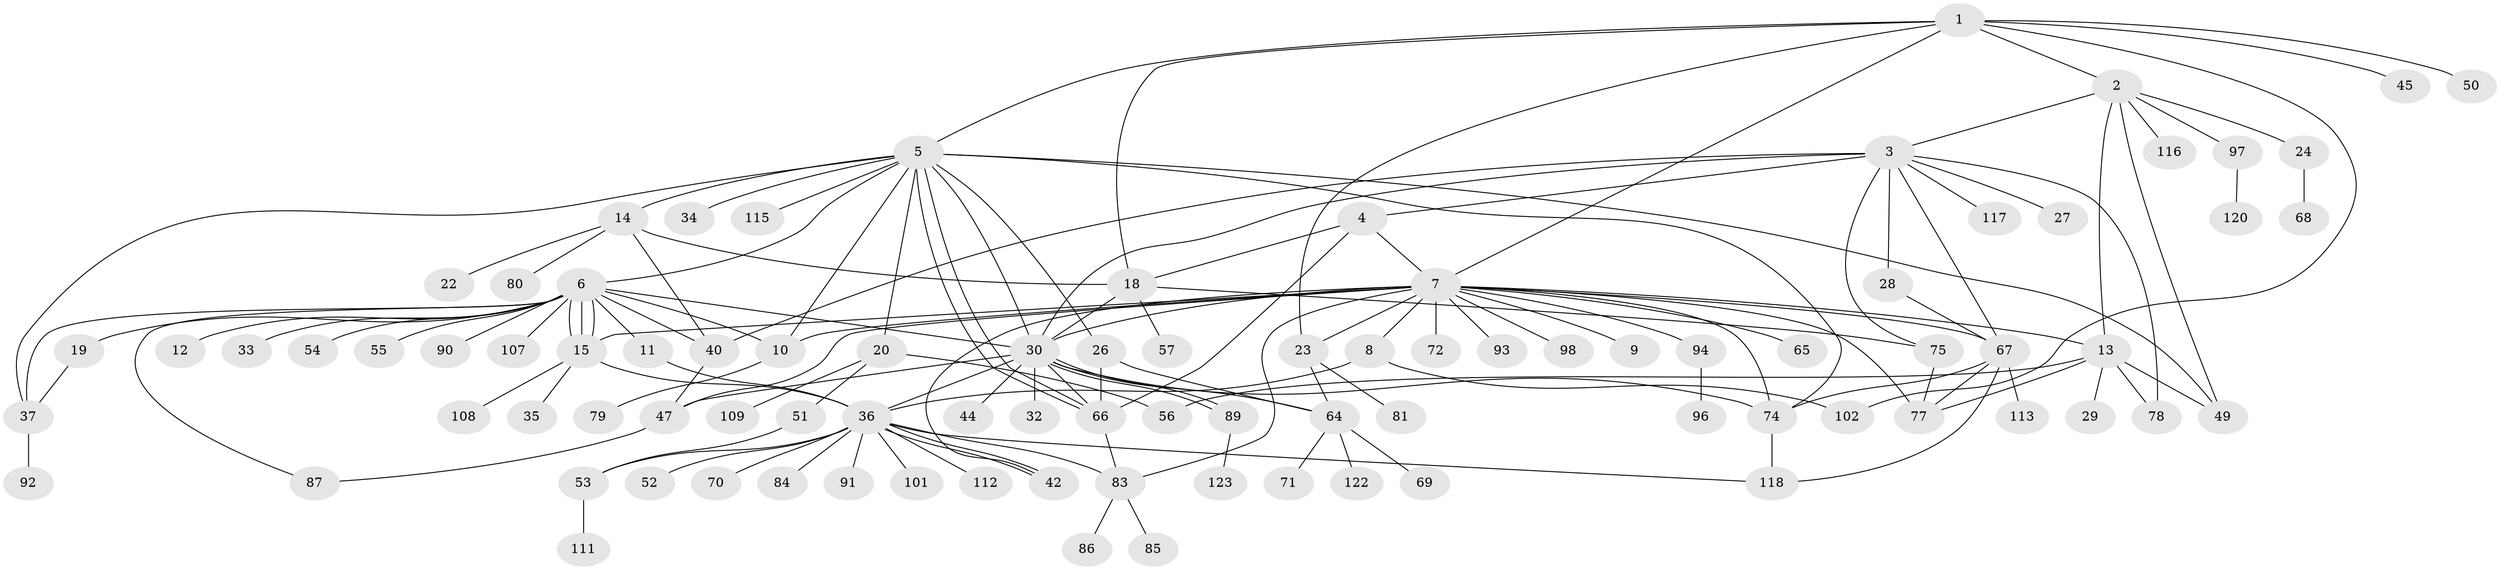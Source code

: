 // original degree distribution, {9: 0.016260162601626018, 7: 0.024390243902439025, 2: 0.17073170731707318, 15: 0.016260162601626018, 16: 0.008130081300813009, 20: 0.008130081300813009, 4: 0.10569105691056911, 1: 0.45528455284552843, 6: 0.016260162601626018, 8: 0.016260162601626018, 3: 0.13008130081300814, 10: 0.008130081300813009, 5: 0.024390243902439025}
// Generated by graph-tools (version 1.1) at 2025/41/03/06/25 10:41:45]
// undirected, 91 vertices, 142 edges
graph export_dot {
graph [start="1"]
  node [color=gray90,style=filled];
  1 [super="+25"];
  2 [super="+76"];
  3 [super="+21"];
  4 [super="+61"];
  5 [super="+38"];
  6 [super="+46"];
  7 [super="+48"];
  8 [super="+60"];
  9;
  10 [super="+16"];
  11;
  12;
  13 [super="+62"];
  14 [super="+114"];
  15 [super="+17"];
  18 [super="+73"];
  19;
  20 [super="+82"];
  22;
  23 [super="+59"];
  24 [super="+121"];
  26;
  27 [super="+31"];
  28;
  29;
  30 [super="+104"];
  32;
  33;
  34;
  35;
  36 [super="+39"];
  37 [super="+58"];
  40 [super="+41"];
  42 [super="+43"];
  44;
  45;
  47 [super="+63"];
  49;
  50;
  51 [super="+100"];
  52;
  53;
  54;
  55 [super="+106"];
  56;
  57;
  64 [super="+103"];
  65;
  66 [super="+110"];
  67 [super="+105"];
  68 [super="+119"];
  69;
  70;
  71;
  72;
  74 [super="+99"];
  75 [super="+88"];
  77 [super="+95"];
  78;
  79;
  80;
  81;
  83;
  84;
  85;
  86;
  87;
  89;
  90;
  91;
  92;
  93;
  94;
  96;
  97;
  98;
  101;
  102;
  107;
  108;
  109;
  111;
  112;
  113;
  115;
  116;
  117;
  118;
  120;
  122;
  123;
  1 -- 2;
  1 -- 5;
  1 -- 7;
  1 -- 18;
  1 -- 23;
  1 -- 45;
  1 -- 50;
  1 -- 102;
  2 -- 3;
  2 -- 13;
  2 -- 24;
  2 -- 49;
  2 -- 97;
  2 -- 116;
  3 -- 4;
  3 -- 27;
  3 -- 28;
  3 -- 30;
  3 -- 75;
  3 -- 78;
  3 -- 117;
  3 -- 40;
  3 -- 67;
  4 -- 18;
  4 -- 66;
  4 -- 7;
  5 -- 6;
  5 -- 10;
  5 -- 14;
  5 -- 20;
  5 -- 26;
  5 -- 30;
  5 -- 34;
  5 -- 37;
  5 -- 49;
  5 -- 66;
  5 -- 66;
  5 -- 115;
  5 -- 74;
  6 -- 10;
  6 -- 11;
  6 -- 12;
  6 -- 15;
  6 -- 15;
  6 -- 15;
  6 -- 19;
  6 -- 33;
  6 -- 54;
  6 -- 55;
  6 -- 87;
  6 -- 90;
  6 -- 107;
  6 -- 37;
  6 -- 30;
  6 -- 40;
  7 -- 8;
  7 -- 9;
  7 -- 10 [weight=2];
  7 -- 15;
  7 -- 65;
  7 -- 67;
  7 -- 77;
  7 -- 83;
  7 -- 93;
  7 -- 94;
  7 -- 98;
  7 -- 72;
  7 -- 42;
  7 -- 30;
  7 -- 23;
  7 -- 74;
  7 -- 13;
  7 -- 47;
  8 -- 102;
  8 -- 36;
  10 -- 79;
  11 -- 36;
  13 -- 29;
  13 -- 49;
  13 -- 56;
  13 -- 78;
  13 -- 77;
  14 -- 18;
  14 -- 22;
  14 -- 40;
  14 -- 80;
  15 -- 35;
  15 -- 36;
  15 -- 108;
  18 -- 57;
  18 -- 75;
  18 -- 30;
  19 -- 37;
  20 -- 51;
  20 -- 109;
  20 -- 56;
  23 -- 81;
  23 -- 64;
  24 -- 68;
  26 -- 64;
  26 -- 66;
  28 -- 67;
  30 -- 32;
  30 -- 36;
  30 -- 44;
  30 -- 66 [weight=2];
  30 -- 74;
  30 -- 89;
  30 -- 89;
  30 -- 64;
  30 -- 47 [weight=2];
  36 -- 42;
  36 -- 42;
  36 -- 52;
  36 -- 83;
  36 -- 84;
  36 -- 101;
  36 -- 112;
  36 -- 53;
  36 -- 70;
  36 -- 118;
  36 -- 91;
  37 -- 92;
  40 -- 47;
  47 -- 87;
  51 -- 53;
  53 -- 111;
  64 -- 69;
  64 -- 71;
  64 -- 122;
  66 -- 83;
  67 -- 77;
  67 -- 113;
  67 -- 118;
  67 -- 74;
  74 -- 118;
  75 -- 77;
  83 -- 85;
  83 -- 86;
  89 -- 123;
  94 -- 96;
  97 -- 120;
}

